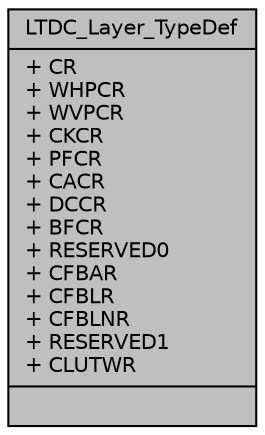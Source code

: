 digraph "LTDC_Layer_TypeDef"
{
  edge [fontname="Helvetica",fontsize="10",labelfontname="Helvetica",labelfontsize="10"];
  node [fontname="Helvetica",fontsize="10",shape=record];
  Node1 [label="{LTDC_Layer_TypeDef\n|+ CR\l+ WHPCR\l+ WVPCR\l+ CKCR\l+ PFCR\l+ CACR\l+ DCCR\l+ BFCR\l+ RESERVED0\l+ CFBAR\l+ CFBLR\l+ CFBLNR\l+ RESERVED1\l+ CLUTWR\l|}",height=0.2,width=0.4,color="black", fillcolor="grey75", style="filled", fontcolor="black"];
}
